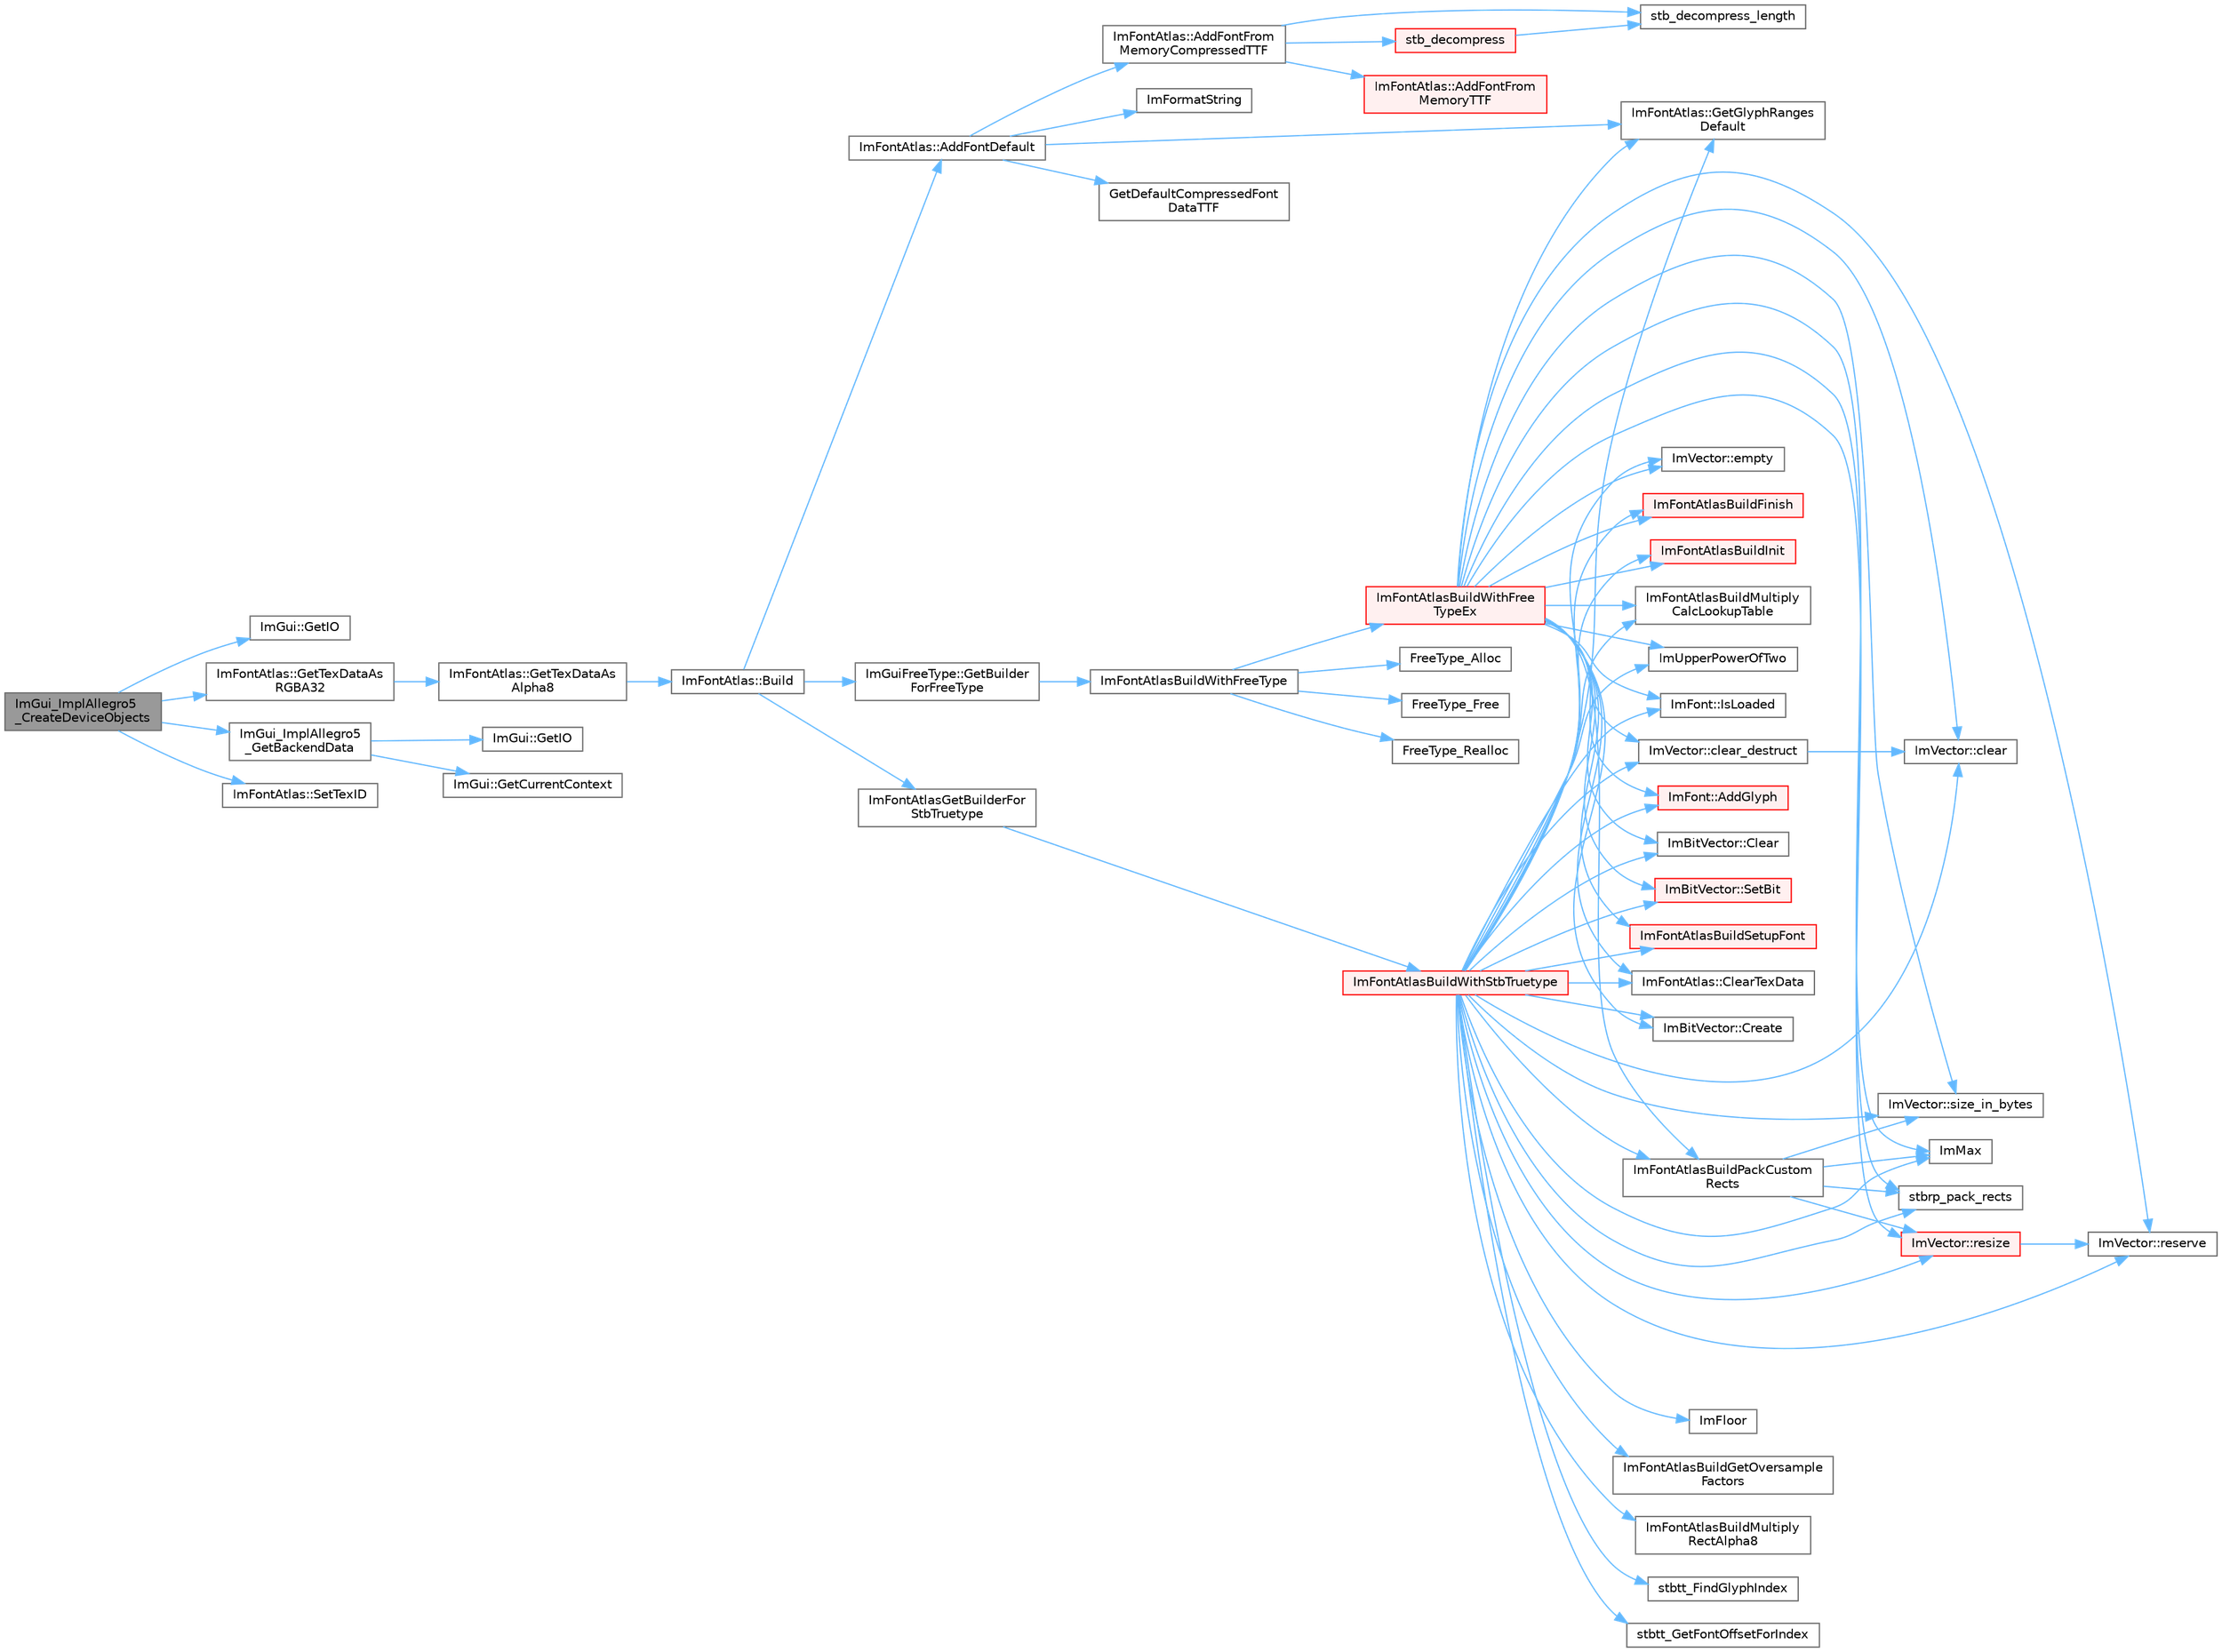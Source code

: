 digraph "ImGui_ImplAllegro5_CreateDeviceObjects"
{
 // LATEX_PDF_SIZE
  bgcolor="transparent";
  edge [fontname=Helvetica,fontsize=10,labelfontname=Helvetica,labelfontsize=10];
  node [fontname=Helvetica,fontsize=10,shape=box,height=0.2,width=0.4];
  rankdir="LR";
  Node1 [id="Node000001",label="ImGui_ImplAllegro5\l_CreateDeviceObjects",height=0.2,width=0.4,color="gray40", fillcolor="grey60", style="filled", fontcolor="black",tooltip=" "];
  Node1 -> Node2 [id="edge1_Node000001_Node000002",color="steelblue1",style="solid",tooltip=" "];
  Node2 [id="Node000002",label="ImGui::GetIO",height=0.2,width=0.4,color="grey40", fillcolor="white", style="filled",URL="$namespace_im_gui.html#a3179e560812f878f3961ce803a5d9302",tooltip=" "];
  Node1 -> Node3 [id="edge2_Node000001_Node000003",color="steelblue1",style="solid",tooltip=" "];
  Node3 [id="Node000003",label="ImFontAtlas::GetTexDataAs\lRGBA32",height=0.2,width=0.4,color="grey40", fillcolor="white", style="filled",URL="$struct_im_font_atlas.html#a8abb0c4e67ebb38249d4df71218c4eec",tooltip=" "];
  Node3 -> Node4 [id="edge3_Node000003_Node000004",color="steelblue1",style="solid",tooltip=" "];
  Node4 [id="Node000004",label="ImFontAtlas::GetTexDataAs\lAlpha8",height=0.2,width=0.4,color="grey40", fillcolor="white", style="filled",URL="$struct_im_font_atlas.html#aeff1a1044a1ab68d8f27bb2819cd9f44",tooltip=" "];
  Node4 -> Node5 [id="edge4_Node000004_Node000005",color="steelblue1",style="solid",tooltip=" "];
  Node5 [id="Node000005",label="ImFontAtlas::Build",height=0.2,width=0.4,color="grey40", fillcolor="white", style="filled",URL="$struct_im_font_atlas.html#a81e39e30dffa4dd7e458a53297451e27",tooltip=" "];
  Node5 -> Node6 [id="edge5_Node000005_Node000006",color="steelblue1",style="solid",tooltip=" "];
  Node6 [id="Node000006",label="ImFontAtlas::AddFontDefault",height=0.2,width=0.4,color="grey40", fillcolor="white", style="filled",URL="$struct_im_font_atlas.html#a9d2b4a94579bf603a0d2662cd8348cbd",tooltip=" "];
  Node6 -> Node7 [id="edge6_Node000006_Node000007",color="steelblue1",style="solid",tooltip=" "];
  Node7 [id="Node000007",label="ImFontAtlas::AddFontFrom\lMemoryCompressedTTF",height=0.2,width=0.4,color="grey40", fillcolor="white", style="filled",URL="$struct_im_font_atlas.html#a478ffa07777bf990ade02889e15a21ab",tooltip=" "];
  Node7 -> Node8 [id="edge7_Node000007_Node000008",color="steelblue1",style="solid",tooltip=" "];
  Node8 [id="Node000008",label="ImFontAtlas::AddFontFrom\lMemoryTTF",height=0.2,width=0.4,color="red", fillcolor="#FFF0F0", style="filled",URL="$struct_im_font_atlas.html#a95eec9b791e9c509180030f8176406ff",tooltip=" "];
  Node7 -> Node13 [id="edge8_Node000007_Node000013",color="steelblue1",style="solid",tooltip=" "];
  Node13 [id="Node000013",label="stb_decompress",height=0.2,width=0.4,color="red", fillcolor="#FFF0F0", style="filled",URL="$imgui__draw_8cpp.html#a23f899d930c93d351569ee83cf920570",tooltip=" "];
  Node13 -> Node15 [id="edge9_Node000013_Node000015",color="steelblue1",style="solid",tooltip=" "];
  Node15 [id="Node000015",label="stb_decompress_length",height=0.2,width=0.4,color="grey40", fillcolor="white", style="filled",URL="$imgui__draw_8cpp.html#a5a5301def23b33e2156ac79a8b65c69b",tooltip=" "];
  Node7 -> Node15 [id="edge10_Node000007_Node000015",color="steelblue1",style="solid",tooltip=" "];
  Node6 -> Node19 [id="edge11_Node000006_Node000019",color="steelblue1",style="solid",tooltip=" "];
  Node19 [id="Node000019",label="GetDefaultCompressedFont\lDataTTF",height=0.2,width=0.4,color="grey40", fillcolor="white", style="filled",URL="$imgui__draw_8cpp.html#abc3b462ef2c5ef511d4f7231e3d9b853",tooltip=" "];
  Node6 -> Node20 [id="edge12_Node000006_Node000020",color="steelblue1",style="solid",tooltip=" "];
  Node20 [id="Node000020",label="ImFontAtlas::GetGlyphRanges\lDefault",height=0.2,width=0.4,color="grey40", fillcolor="white", style="filled",URL="$struct_im_font_atlas.html#adec0df140eb1dc01c2a22a5253d62820",tooltip=" "];
  Node6 -> Node21 [id="edge13_Node000006_Node000021",color="steelblue1",style="solid",tooltip=" "];
  Node21 [id="Node000021",label="ImFormatString",height=0.2,width=0.4,color="grey40", fillcolor="white", style="filled",URL="$imgui_8cpp.html#a75ccaf7d676b1f567ba888ae42ac3809",tooltip=" "];
  Node5 -> Node22 [id="edge14_Node000005_Node000022",color="steelblue1",style="solid",tooltip=" "];
  Node22 [id="Node000022",label="ImGuiFreeType::GetBuilder\lForFreeType",height=0.2,width=0.4,color="grey40", fillcolor="white", style="filled",URL="$namespace_im_gui_free_type.html#ad0ba08f92f212ec5da9dd7a2872e0ae3",tooltip=" "];
  Node22 -> Node23 [id="edge15_Node000022_Node000023",color="steelblue1",style="solid",tooltip=" "];
  Node23 [id="Node000023",label="ImFontAtlasBuildWithFreeType",height=0.2,width=0.4,color="grey40", fillcolor="white", style="filled",URL="$imgui__freetype_8cpp.html#a59c51a543162f6d8a70c66e526f2f5fe",tooltip=" "];
  Node23 -> Node24 [id="edge16_Node000023_Node000024",color="steelblue1",style="solid",tooltip=" "];
  Node24 [id="Node000024",label="FreeType_Alloc",height=0.2,width=0.4,color="grey40", fillcolor="white", style="filled",URL="$imgui__freetype_8cpp.html#a6a98733a4a93bb0b2a6cc6c1d1c0637c",tooltip=" "];
  Node23 -> Node25 [id="edge17_Node000023_Node000025",color="steelblue1",style="solid",tooltip=" "];
  Node25 [id="Node000025",label="FreeType_Free",height=0.2,width=0.4,color="grey40", fillcolor="white", style="filled",URL="$imgui__freetype_8cpp.html#abc3aa644b842c8087c6a785b59fcf5e6",tooltip=" "];
  Node23 -> Node26 [id="edge18_Node000023_Node000026",color="steelblue1",style="solid",tooltip=" "];
  Node26 [id="Node000026",label="FreeType_Realloc",height=0.2,width=0.4,color="grey40", fillcolor="white", style="filled",URL="$imgui__freetype_8cpp.html#afb83eb710c8c6c48c842184d2b43bd72",tooltip=" "];
  Node23 -> Node27 [id="edge19_Node000023_Node000027",color="steelblue1",style="solid",tooltip=" "];
  Node27 [id="Node000027",label="ImFontAtlasBuildWithFree\lTypeEx",height=0.2,width=0.4,color="red", fillcolor="#FFF0F0", style="filled",URL="$imgui__freetype_8cpp.html#af965b039f4cb8ad8bcdc5a1981ac5d81",tooltip=" "];
  Node27 -> Node28 [id="edge20_Node000027_Node000028",color="steelblue1",style="solid",tooltip=" "];
  Node28 [id="Node000028",label="ImFont::AddGlyph",height=0.2,width=0.4,color="red", fillcolor="#FFF0F0", style="filled",URL="$struct_im_font.html#a1badad96fa8d41b4754fc7bdb826e6b2",tooltip=" "];
  Node27 -> Node32 [id="edge21_Node000027_Node000032",color="steelblue1",style="solid",tooltip=" "];
  Node32 [id="Node000032",label="ImBitVector::Clear",height=0.2,width=0.4,color="grey40", fillcolor="white", style="filled",URL="$struct_im_bit_vector.html#a6486ac9a357400a42af07909f937a659",tooltip=" "];
  Node27 -> Node33 [id="edge22_Node000027_Node000033",color="steelblue1",style="solid",tooltip=" "];
  Node33 [id="Node000033",label="ImVector::clear",height=0.2,width=0.4,color="grey40", fillcolor="white", style="filled",URL="$struct_im_vector.html#ae2d401b4ec5f1113cdb8edb5a61a38f7",tooltip=" "];
  Node27 -> Node34 [id="edge23_Node000027_Node000034",color="steelblue1",style="solid",tooltip=" "];
  Node34 [id="Node000034",label="ImVector::clear_destruct",height=0.2,width=0.4,color="grey40", fillcolor="white", style="filled",URL="$struct_im_vector.html#ac1ed34eac753156e87e8a92f78dbbe3f",tooltip=" "];
  Node34 -> Node33 [id="edge24_Node000034_Node000033",color="steelblue1",style="solid",tooltip=" "];
  Node27 -> Node10 [id="edge25_Node000027_Node000010",color="steelblue1",style="solid",tooltip=" "];
  Node10 [id="Node000010",label="ImFontAtlas::ClearTexData",height=0.2,width=0.4,color="grey40", fillcolor="white", style="filled",URL="$struct_im_font_atlas.html#a3ede4bd513bec044c77ac392ad9c6e86",tooltip=" "];
  Node27 -> Node35 [id="edge26_Node000027_Node000035",color="steelblue1",style="solid",tooltip=" "];
  Node35 [id="Node000035",label="ImBitVector::Create",height=0.2,width=0.4,color="grey40", fillcolor="white", style="filled",URL="$struct_im_bit_vector.html#a2e25a0809000ad27bfc3fb89f3d04829",tooltip=" "];
  Node27 -> Node36 [id="edge27_Node000027_Node000036",color="steelblue1",style="solid",tooltip=" "];
  Node36 [id="Node000036",label="ImVector::empty",height=0.2,width=0.4,color="grey40", fillcolor="white", style="filled",URL="$struct_im_vector.html#aa53e48a5272f4bad1099368769514ff1",tooltip=" "];
  Node27 -> Node20 [id="edge28_Node000027_Node000020",color="steelblue1",style="solid",tooltip=" "];
  Node27 -> Node38 [id="edge29_Node000027_Node000038",color="steelblue1",style="solid",tooltip=" "];
  Node38 [id="Node000038",label="ImFontAtlasBuildFinish",height=0.2,width=0.4,color="red", fillcolor="#FFF0F0", style="filled",URL="$imgui__draw_8cpp.html#adbf0ee92b3ac86e30b9e81f552d15d37",tooltip=" "];
  Node27 -> Node52 [id="edge30_Node000027_Node000052",color="steelblue1",style="solid",tooltip=" "];
  Node52 [id="Node000052",label="ImFontAtlasBuildInit",height=0.2,width=0.4,color="red", fillcolor="#FFF0F0", style="filled",URL="$imgui__draw_8cpp.html#ac050ff181df43cec0b63d834b6039c3f",tooltip=" "];
  Node27 -> Node54 [id="edge31_Node000027_Node000054",color="steelblue1",style="solid",tooltip=" "];
  Node54 [id="Node000054",label="ImFontAtlasBuildMultiply\lCalcLookupTable",height=0.2,width=0.4,color="grey40", fillcolor="white", style="filled",URL="$imgui__draw_8cpp.html#a8d5f3a053aae34ac7b93e39cb9096d06",tooltip=" "];
  Node27 -> Node55 [id="edge32_Node000027_Node000055",color="steelblue1",style="solid",tooltip=" "];
  Node55 [id="Node000055",label="ImFontAtlasBuildPackCustom\lRects",height=0.2,width=0.4,color="grey40", fillcolor="white", style="filled",URL="$imgui__draw_8cpp.html#add0fcd1708ca3540688d8277fc01bf3f",tooltip=" "];
  Node55 -> Node44 [id="edge33_Node000055_Node000044",color="steelblue1",style="solid",tooltip=" "];
  Node44 [id="Node000044",label="ImMax",height=0.2,width=0.4,color="grey40", fillcolor="white", style="filled",URL="$imgui__internal_8h.html#a7667efd95147d0422f140917c71a9226",tooltip=" "];
  Node55 -> Node56 [id="edge34_Node000055_Node000056",color="steelblue1",style="solid",tooltip=" "];
  Node56 [id="Node000056",label="ImVector::resize",height=0.2,width=0.4,color="red", fillcolor="#FFF0F0", style="filled",URL="$struct_im_vector.html#ac371dd62e56ae486b1a5038cf07eee56",tooltip=" "];
  Node56 -> Node58 [id="edge35_Node000056_Node000058",color="steelblue1",style="solid",tooltip=" "];
  Node58 [id="Node000058",label="ImVector::reserve",height=0.2,width=0.4,color="grey40", fillcolor="white", style="filled",URL="$struct_im_vector.html#a0f14f5736c3372157856eebb67123b75",tooltip=" "];
  Node55 -> Node59 [id="edge36_Node000055_Node000059",color="steelblue1",style="solid",tooltip=" "];
  Node59 [id="Node000059",label="ImVector::size_in_bytes",height=0.2,width=0.4,color="grey40", fillcolor="white", style="filled",URL="$struct_im_vector.html#ade9f2e937e47b0e0f9970dcfba038204",tooltip=" "];
  Node55 -> Node60 [id="edge37_Node000055_Node000060",color="steelblue1",style="solid",tooltip=" "];
  Node60 [id="Node000060",label="stbrp_pack_rects",height=0.2,width=0.4,color="grey40", fillcolor="white", style="filled",URL="$imstb__rectpack_8h.html#af038ae1b98573f24736c9a3eed0478ba",tooltip=" "];
  Node27 -> Node61 [id="edge38_Node000027_Node000061",color="steelblue1",style="solid",tooltip=" "];
  Node61 [id="Node000061",label="ImFontAtlasBuildSetupFont",height=0.2,width=0.4,color="red", fillcolor="#FFF0F0", style="filled",URL="$imgui__draw_8cpp.html#a4bea0932904c84de73237df3f1f76bdd",tooltip=" "];
  Node27 -> Node44 [id="edge39_Node000027_Node000044",color="steelblue1",style="solid",tooltip=" "];
  Node27 -> Node63 [id="edge40_Node000027_Node000063",color="steelblue1",style="solid",tooltip=" "];
  Node63 [id="Node000063",label="ImUpperPowerOfTwo",height=0.2,width=0.4,color="grey40", fillcolor="white", style="filled",URL="$imgui__internal_8h.html#adae096c61c812293ec61ac541c146674",tooltip=" "];
  Node27 -> Node64 [id="edge41_Node000027_Node000064",color="steelblue1",style="solid",tooltip=" "];
  Node64 [id="Node000064",label="ImFont::IsLoaded",height=0.2,width=0.4,color="grey40", fillcolor="white", style="filled",URL="$struct_im_font.html#a97dafa61cc94e84be396d69b0d42b1ce",tooltip=" "];
  Node27 -> Node58 [id="edge42_Node000027_Node000058",color="steelblue1",style="solid",tooltip=" "];
  Node27 -> Node56 [id="edge43_Node000027_Node000056",color="steelblue1",style="solid",tooltip=" "];
  Node27 -> Node66 [id="edge44_Node000027_Node000066",color="steelblue1",style="solid",tooltip=" "];
  Node66 [id="Node000066",label="ImBitVector::SetBit",height=0.2,width=0.4,color="red", fillcolor="#FFF0F0", style="filled",URL="$struct_im_bit_vector.html#afab0abbd320b1f33d1988760be7cd39b",tooltip=" "];
  Node27 -> Node59 [id="edge45_Node000027_Node000059",color="steelblue1",style="solid",tooltip=" "];
  Node27 -> Node60 [id="edge46_Node000027_Node000060",color="steelblue1",style="solid",tooltip=" "];
  Node5 -> Node70 [id="edge47_Node000005_Node000070",color="steelblue1",style="solid",tooltip=" "];
  Node70 [id="Node000070",label="ImFontAtlasGetBuilderFor\lStbTruetype",height=0.2,width=0.4,color="grey40", fillcolor="white", style="filled",URL="$imgui__draw_8cpp.html#a4c276d0224ef420d570c9485c4c76a19",tooltip=" "];
  Node70 -> Node71 [id="edge48_Node000070_Node000071",color="steelblue1",style="solid",tooltip=" "];
  Node71 [id="Node000071",label="ImFontAtlasBuildWithStbTruetype",height=0.2,width=0.4,color="red", fillcolor="#FFF0F0", style="filled",URL="$imgui__draw_8cpp.html#a2f785bd6dd330af7a832589fa24f303a",tooltip=" "];
  Node71 -> Node28 [id="edge49_Node000071_Node000028",color="steelblue1",style="solid",tooltip=" "];
  Node71 -> Node32 [id="edge50_Node000071_Node000032",color="steelblue1",style="solid",tooltip=" "];
  Node71 -> Node33 [id="edge51_Node000071_Node000033",color="steelblue1",style="solid",tooltip=" "];
  Node71 -> Node34 [id="edge52_Node000071_Node000034",color="steelblue1",style="solid",tooltip=" "];
  Node71 -> Node10 [id="edge53_Node000071_Node000010",color="steelblue1",style="solid",tooltip=" "];
  Node71 -> Node35 [id="edge54_Node000071_Node000035",color="steelblue1",style="solid",tooltip=" "];
  Node71 -> Node36 [id="edge55_Node000071_Node000036",color="steelblue1",style="solid",tooltip=" "];
  Node71 -> Node20 [id="edge56_Node000071_Node000020",color="steelblue1",style="solid",tooltip=" "];
  Node71 -> Node72 [id="edge57_Node000071_Node000072",color="steelblue1",style="solid",tooltip=" "];
  Node72 [id="Node000072",label="ImFloor",height=0.2,width=0.4,color="grey40", fillcolor="white", style="filled",URL="$imgui__internal_8h.html#a51a84b6be21807818b857a8565d97912",tooltip=" "];
  Node71 -> Node38 [id="edge58_Node000071_Node000038",color="steelblue1",style="solid",tooltip=" "];
  Node71 -> Node73 [id="edge59_Node000071_Node000073",color="steelblue1",style="solid",tooltip=" "];
  Node73 [id="Node000073",label="ImFontAtlasBuildGetOversample\lFactors",height=0.2,width=0.4,color="grey40", fillcolor="white", style="filled",URL="$imgui__draw_8cpp.html#aa1efcf4c3caa22137e6a7d548435af5a",tooltip=" "];
  Node71 -> Node52 [id="edge60_Node000071_Node000052",color="steelblue1",style="solid",tooltip=" "];
  Node71 -> Node54 [id="edge61_Node000071_Node000054",color="steelblue1",style="solid",tooltip=" "];
  Node71 -> Node74 [id="edge62_Node000071_Node000074",color="steelblue1",style="solid",tooltip=" "];
  Node74 [id="Node000074",label="ImFontAtlasBuildMultiply\lRectAlpha8",height=0.2,width=0.4,color="grey40", fillcolor="white", style="filled",URL="$imgui__draw_8cpp.html#a8dc3feae771599949b33712b520e9060",tooltip=" "];
  Node71 -> Node55 [id="edge63_Node000071_Node000055",color="steelblue1",style="solid",tooltip=" "];
  Node71 -> Node61 [id="edge64_Node000071_Node000061",color="steelblue1",style="solid",tooltip=" "];
  Node71 -> Node44 [id="edge65_Node000071_Node000044",color="steelblue1",style="solid",tooltip=" "];
  Node71 -> Node63 [id="edge66_Node000071_Node000063",color="steelblue1",style="solid",tooltip=" "];
  Node71 -> Node64 [id="edge67_Node000071_Node000064",color="steelblue1",style="solid",tooltip=" "];
  Node71 -> Node58 [id="edge68_Node000071_Node000058",color="steelblue1",style="solid",tooltip=" "];
  Node71 -> Node56 [id="edge69_Node000071_Node000056",color="steelblue1",style="solid",tooltip=" "];
  Node71 -> Node66 [id="edge70_Node000071_Node000066",color="steelblue1",style="solid",tooltip=" "];
  Node71 -> Node59 [id="edge71_Node000071_Node000059",color="steelblue1",style="solid",tooltip=" "];
  Node71 -> Node60 [id="edge72_Node000071_Node000060",color="steelblue1",style="solid",tooltip=" "];
  Node71 -> Node75 [id="edge73_Node000071_Node000075",color="steelblue1",style="solid",tooltip=" "];
  Node75 [id="Node000075",label="stbtt_FindGlyphIndex",height=0.2,width=0.4,color="grey40", fillcolor="white", style="filled",URL="$imstb__truetype_8h.html#a213d5628c6b2e5c107b99378eefc6e3a",tooltip=" "];
  Node71 -> Node76 [id="edge74_Node000071_Node000076",color="steelblue1",style="solid",tooltip=" "];
  Node76 [id="Node000076",label="stbtt_GetFontOffsetForIndex",height=0.2,width=0.4,color="grey40", fillcolor="white", style="filled",URL="$imstb__truetype_8h.html#a5ba17159df62ca39649e6f2231ac6e89",tooltip=" "];
  Node1 -> Node87 [id="edge75_Node000001_Node000087",color="steelblue1",style="solid",tooltip=" "];
  Node87 [id="Node000087",label="ImGui_ImplAllegro5\l_GetBackendData",height=0.2,width=0.4,color="grey40", fillcolor="white", style="filled",URL="$imgui__impl__allegro5_8cpp.html#a316c3b9037db81b66ab4120f54d2c10c",tooltip=" "];
  Node87 -> Node88 [id="edge76_Node000087_Node000088",color="steelblue1",style="solid",tooltip=" "];
  Node88 [id="Node000088",label="ImGui::GetCurrentContext",height=0.2,width=0.4,color="grey40", fillcolor="white", style="filled",URL="$namespace_im_gui.html#af557a6de5538099a0f6047eb994bbf42",tooltip=" "];
  Node87 -> Node89 [id="edge77_Node000087_Node000089",color="steelblue1",style="solid",tooltip=" "];
  Node89 [id="Node000089",label="ImGui::GetIO",height=0.2,width=0.4,color="grey40", fillcolor="white", style="filled",URL="$namespace_im_gui.html#a7dea7d0530868f078324f14a308f0c3c",tooltip=" "];
  Node1 -> Node90 [id="edge78_Node000001_Node000090",color="steelblue1",style="solid",tooltip=" "];
  Node90 [id="Node000090",label="ImFontAtlas::SetTexID",height=0.2,width=0.4,color="grey40", fillcolor="white", style="filled",URL="$struct_im_font_atlas.html#a96ffd1956c11dac4f79b43c095828445",tooltip=" "];
}
